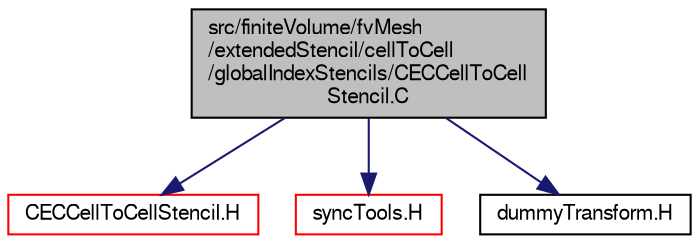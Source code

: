 digraph "src/finiteVolume/fvMesh/extendedStencil/cellToCell/globalIndexStencils/CECCellToCellStencil.C"
{
  bgcolor="transparent";
  edge [fontname="FreeSans",fontsize="10",labelfontname="FreeSans",labelfontsize="10"];
  node [fontname="FreeSans",fontsize="10",shape=record];
  Node0 [label="src/finiteVolume/fvMesh\l/extendedStencil/cellToCell\l/globalIndexStencils/CECCellToCell\lStencil.C",height=0.2,width=0.4,color="black", fillcolor="grey75", style="filled", fontcolor="black"];
  Node0 -> Node1 [color="midnightblue",fontsize="10",style="solid",fontname="FreeSans"];
  Node1 [label="CECCellToCellStencil.H",height=0.2,width=0.4,color="red",URL="$a03344.html"];
  Node0 -> Node161 [color="midnightblue",fontsize="10",style="solid",fontname="FreeSans"];
  Node161 [label="syncTools.H",height=0.2,width=0.4,color="red",URL="$a11768.html"];
  Node0 -> Node241 [color="midnightblue",fontsize="10",style="solid",fontname="FreeSans"];
  Node241 [label="dummyTransform.H",height=0.2,width=0.4,color="black",URL="$a11762.html",tooltip="Dummy transform to be used with syncTools. "];
}
